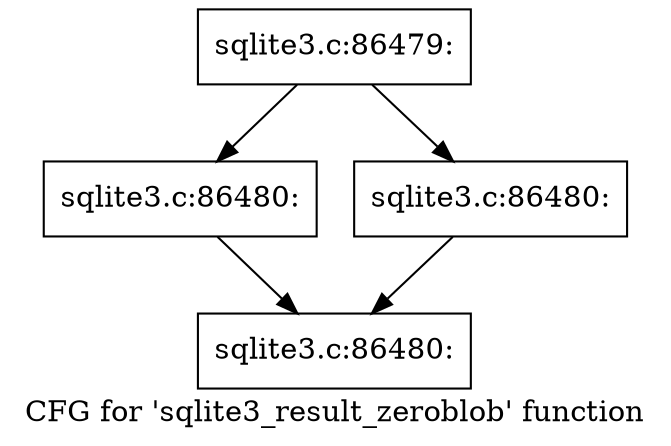 digraph "CFG for 'sqlite3_result_zeroblob' function" {
	label="CFG for 'sqlite3_result_zeroblob' function";

	Node0x55c0f54455f0 [shape=record,label="{sqlite3.c:86479:}"];
	Node0x55c0f54455f0 -> Node0x55c0f5c7d720;
	Node0x55c0f54455f0 -> Node0x55c0f5c7d870;
	Node0x55c0f5c7d720 [shape=record,label="{sqlite3.c:86480:}"];
	Node0x55c0f5c7d720 -> Node0x55c0f5c7d8c0;
	Node0x55c0f5c7d870 [shape=record,label="{sqlite3.c:86480:}"];
	Node0x55c0f5c7d870 -> Node0x55c0f5c7d8c0;
	Node0x55c0f5c7d8c0 [shape=record,label="{sqlite3.c:86480:}"];
}
